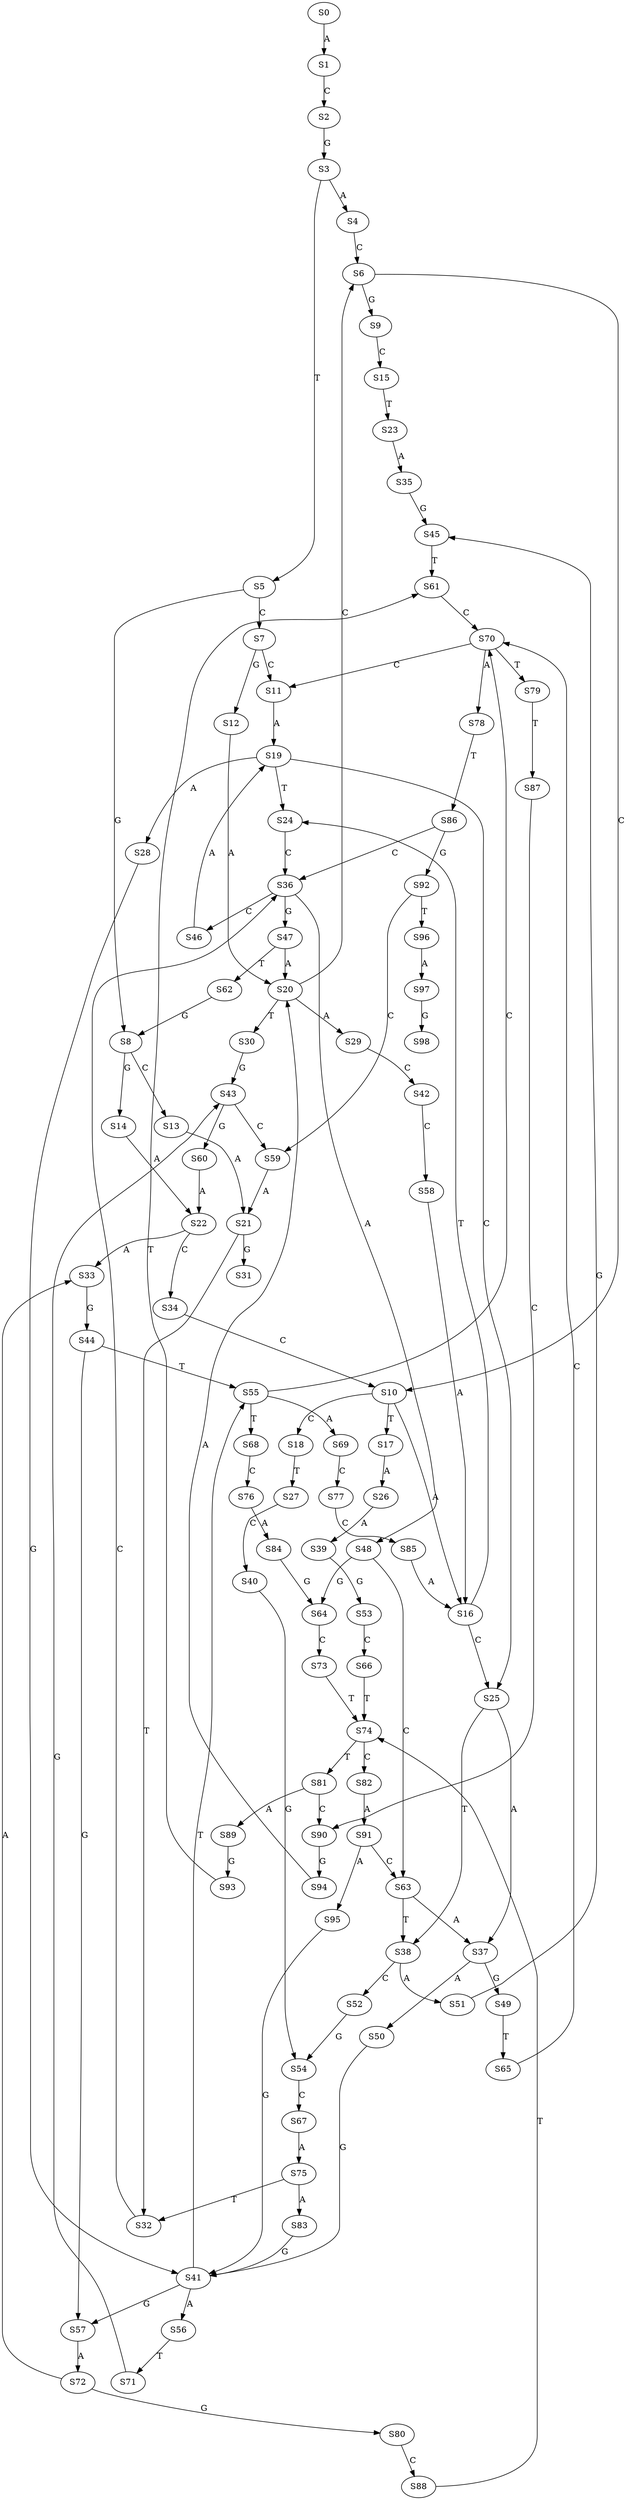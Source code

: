 strict digraph  {
	S0 -> S1 [ label = A ];
	S1 -> S2 [ label = C ];
	S2 -> S3 [ label = G ];
	S3 -> S4 [ label = A ];
	S3 -> S5 [ label = T ];
	S4 -> S6 [ label = C ];
	S5 -> S7 [ label = C ];
	S5 -> S8 [ label = G ];
	S6 -> S9 [ label = G ];
	S6 -> S10 [ label = C ];
	S7 -> S11 [ label = C ];
	S7 -> S12 [ label = G ];
	S8 -> S13 [ label = C ];
	S8 -> S14 [ label = G ];
	S9 -> S15 [ label = C ];
	S10 -> S16 [ label = A ];
	S10 -> S17 [ label = T ];
	S10 -> S18 [ label = C ];
	S11 -> S19 [ label = A ];
	S12 -> S20 [ label = A ];
	S13 -> S21 [ label = A ];
	S14 -> S22 [ label = A ];
	S15 -> S23 [ label = T ];
	S16 -> S24 [ label = T ];
	S16 -> S25 [ label = C ];
	S17 -> S26 [ label = A ];
	S18 -> S27 [ label = T ];
	S19 -> S28 [ label = A ];
	S19 -> S25 [ label = C ];
	S19 -> S24 [ label = T ];
	S20 -> S29 [ label = A ];
	S20 -> S30 [ label = T ];
	S20 -> S6 [ label = C ];
	S21 -> S31 [ label = G ];
	S21 -> S32 [ label = T ];
	S22 -> S33 [ label = A ];
	S22 -> S34 [ label = C ];
	S23 -> S35 [ label = A ];
	S24 -> S36 [ label = C ];
	S25 -> S37 [ label = A ];
	S25 -> S38 [ label = T ];
	S26 -> S39 [ label = A ];
	S27 -> S40 [ label = C ];
	S28 -> S41 [ label = G ];
	S29 -> S42 [ label = C ];
	S30 -> S43 [ label = G ];
	S32 -> S36 [ label = C ];
	S33 -> S44 [ label = G ];
	S34 -> S10 [ label = C ];
	S35 -> S45 [ label = G ];
	S36 -> S46 [ label = C ];
	S36 -> S47 [ label = G ];
	S36 -> S48 [ label = A ];
	S37 -> S49 [ label = G ];
	S37 -> S50 [ label = A ];
	S38 -> S51 [ label = A ];
	S38 -> S52 [ label = C ];
	S39 -> S53 [ label = G ];
	S40 -> S54 [ label = G ];
	S41 -> S55 [ label = T ];
	S41 -> S56 [ label = A ];
	S41 -> S57 [ label = G ];
	S42 -> S58 [ label = C ];
	S43 -> S59 [ label = C ];
	S43 -> S60 [ label = G ];
	S44 -> S55 [ label = T ];
	S44 -> S57 [ label = G ];
	S45 -> S61 [ label = T ];
	S46 -> S19 [ label = A ];
	S47 -> S20 [ label = A ];
	S47 -> S62 [ label = T ];
	S48 -> S63 [ label = C ];
	S48 -> S64 [ label = G ];
	S49 -> S65 [ label = T ];
	S50 -> S41 [ label = G ];
	S51 -> S45 [ label = G ];
	S52 -> S54 [ label = G ];
	S53 -> S66 [ label = C ];
	S54 -> S67 [ label = C ];
	S55 -> S68 [ label = T ];
	S55 -> S69 [ label = A ];
	S55 -> S70 [ label = C ];
	S56 -> S71 [ label = T ];
	S57 -> S72 [ label = A ];
	S58 -> S16 [ label = A ];
	S59 -> S21 [ label = A ];
	S60 -> S22 [ label = A ];
	S61 -> S70 [ label = C ];
	S62 -> S8 [ label = G ];
	S63 -> S38 [ label = T ];
	S63 -> S37 [ label = A ];
	S64 -> S73 [ label = C ];
	S65 -> S70 [ label = C ];
	S66 -> S74 [ label = T ];
	S67 -> S75 [ label = A ];
	S68 -> S76 [ label = C ];
	S69 -> S77 [ label = C ];
	S70 -> S78 [ label = A ];
	S70 -> S79 [ label = T ];
	S70 -> S11 [ label = C ];
	S71 -> S43 [ label = G ];
	S72 -> S33 [ label = A ];
	S72 -> S80 [ label = G ];
	S73 -> S74 [ label = T ];
	S74 -> S81 [ label = T ];
	S74 -> S82 [ label = C ];
	S75 -> S32 [ label = T ];
	S75 -> S83 [ label = A ];
	S76 -> S84 [ label = A ];
	S77 -> S85 [ label = C ];
	S78 -> S86 [ label = T ];
	S79 -> S87 [ label = T ];
	S80 -> S88 [ label = C ];
	S81 -> S89 [ label = A ];
	S81 -> S90 [ label = C ];
	S82 -> S91 [ label = A ];
	S83 -> S41 [ label = G ];
	S84 -> S64 [ label = G ];
	S85 -> S16 [ label = A ];
	S86 -> S92 [ label = G ];
	S86 -> S36 [ label = C ];
	S87 -> S90 [ label = C ];
	S88 -> S74 [ label = T ];
	S89 -> S93 [ label = G ];
	S90 -> S94 [ label = G ];
	S91 -> S95 [ label = A ];
	S91 -> S63 [ label = C ];
	S92 -> S59 [ label = C ];
	S92 -> S96 [ label = T ];
	S93 -> S61 [ label = T ];
	S94 -> S20 [ label = A ];
	S95 -> S41 [ label = G ];
	S96 -> S97 [ label = A ];
	S97 -> S98 [ label = G ];
}
